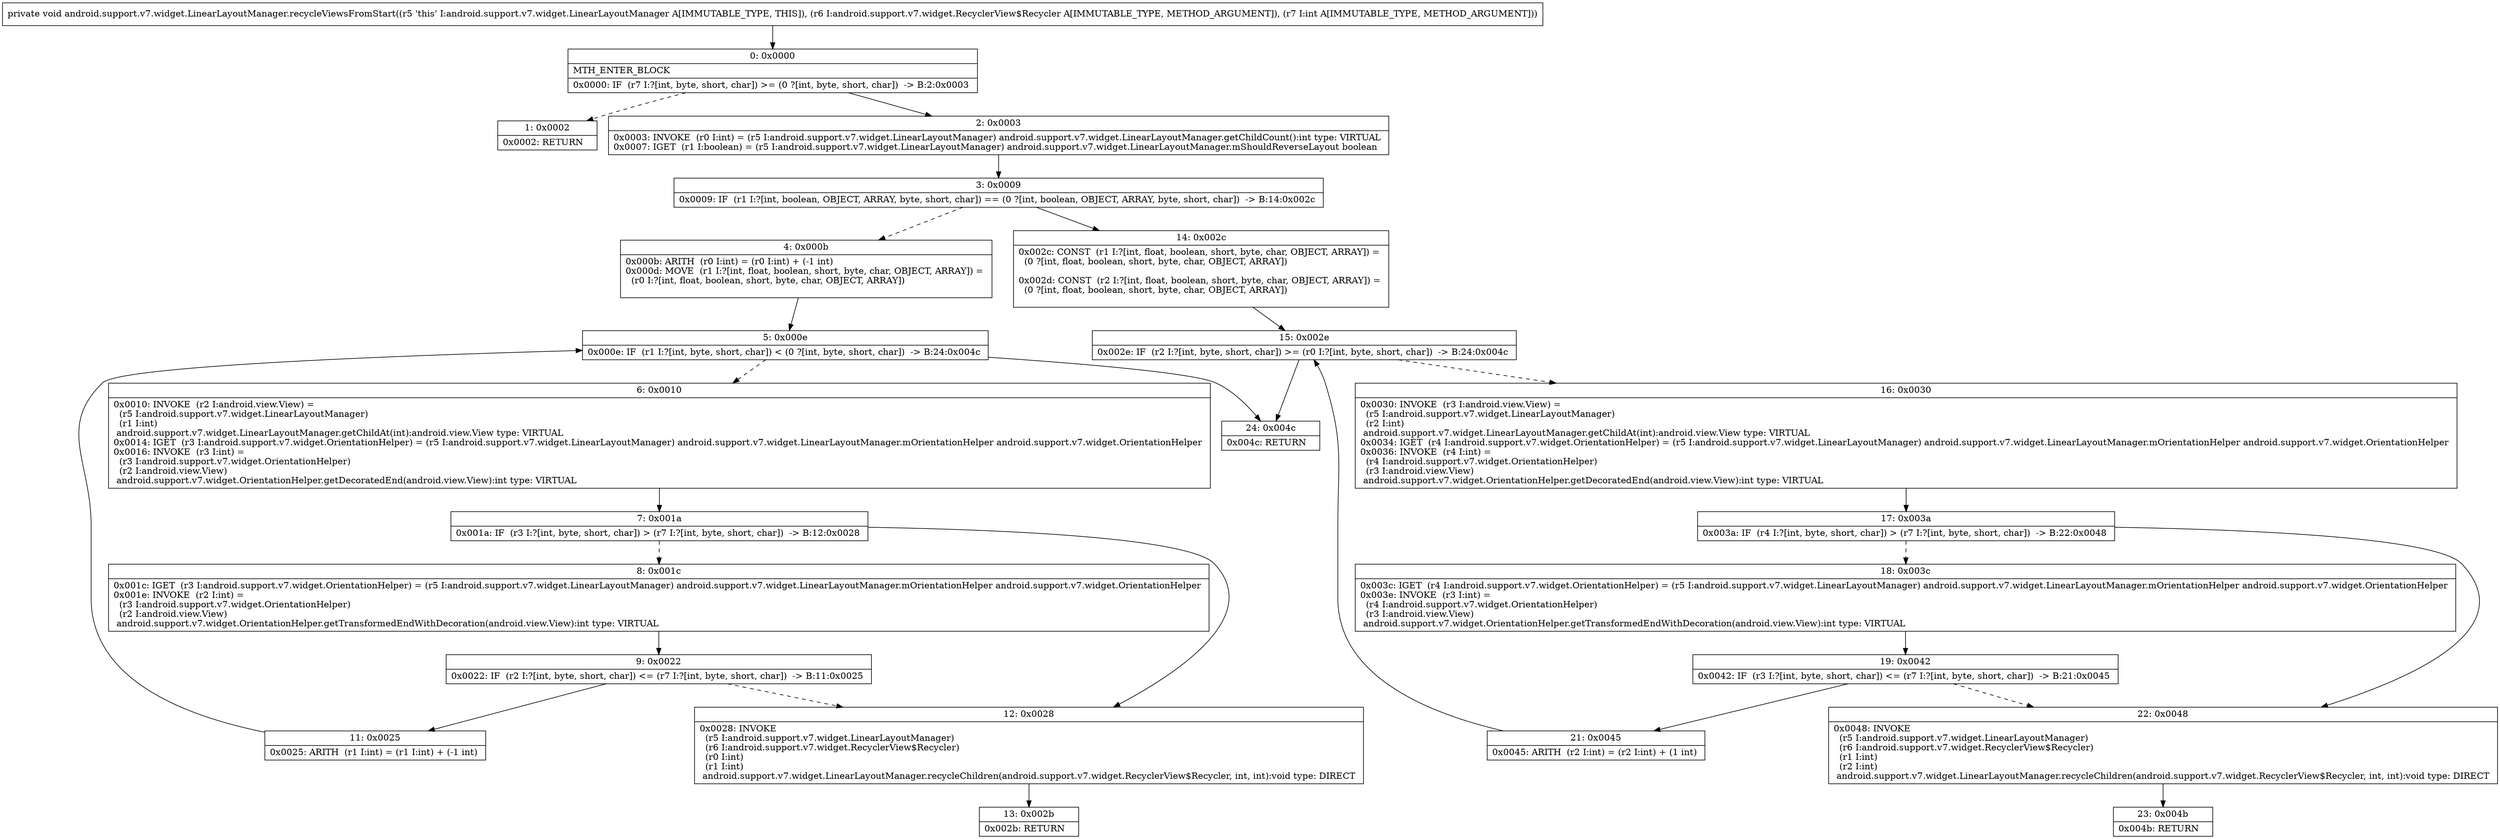 digraph "CFG forandroid.support.v7.widget.LinearLayoutManager.recycleViewsFromStart(Landroid\/support\/v7\/widget\/RecyclerView$Recycler;I)V" {
Node_0 [shape=record,label="{0\:\ 0x0000|MTH_ENTER_BLOCK\l|0x0000: IF  (r7 I:?[int, byte, short, char]) \>= (0 ?[int, byte, short, char])  \-\> B:2:0x0003 \l}"];
Node_1 [shape=record,label="{1\:\ 0x0002|0x0002: RETURN   \l}"];
Node_2 [shape=record,label="{2\:\ 0x0003|0x0003: INVOKE  (r0 I:int) = (r5 I:android.support.v7.widget.LinearLayoutManager) android.support.v7.widget.LinearLayoutManager.getChildCount():int type: VIRTUAL \l0x0007: IGET  (r1 I:boolean) = (r5 I:android.support.v7.widget.LinearLayoutManager) android.support.v7.widget.LinearLayoutManager.mShouldReverseLayout boolean \l}"];
Node_3 [shape=record,label="{3\:\ 0x0009|0x0009: IF  (r1 I:?[int, boolean, OBJECT, ARRAY, byte, short, char]) == (0 ?[int, boolean, OBJECT, ARRAY, byte, short, char])  \-\> B:14:0x002c \l}"];
Node_4 [shape=record,label="{4\:\ 0x000b|0x000b: ARITH  (r0 I:int) = (r0 I:int) + (\-1 int) \l0x000d: MOVE  (r1 I:?[int, float, boolean, short, byte, char, OBJECT, ARRAY]) = \l  (r0 I:?[int, float, boolean, short, byte, char, OBJECT, ARRAY])\l \l}"];
Node_5 [shape=record,label="{5\:\ 0x000e|0x000e: IF  (r1 I:?[int, byte, short, char]) \< (0 ?[int, byte, short, char])  \-\> B:24:0x004c \l}"];
Node_6 [shape=record,label="{6\:\ 0x0010|0x0010: INVOKE  (r2 I:android.view.View) = \l  (r5 I:android.support.v7.widget.LinearLayoutManager)\l  (r1 I:int)\l android.support.v7.widget.LinearLayoutManager.getChildAt(int):android.view.View type: VIRTUAL \l0x0014: IGET  (r3 I:android.support.v7.widget.OrientationHelper) = (r5 I:android.support.v7.widget.LinearLayoutManager) android.support.v7.widget.LinearLayoutManager.mOrientationHelper android.support.v7.widget.OrientationHelper \l0x0016: INVOKE  (r3 I:int) = \l  (r3 I:android.support.v7.widget.OrientationHelper)\l  (r2 I:android.view.View)\l android.support.v7.widget.OrientationHelper.getDecoratedEnd(android.view.View):int type: VIRTUAL \l}"];
Node_7 [shape=record,label="{7\:\ 0x001a|0x001a: IF  (r3 I:?[int, byte, short, char]) \> (r7 I:?[int, byte, short, char])  \-\> B:12:0x0028 \l}"];
Node_8 [shape=record,label="{8\:\ 0x001c|0x001c: IGET  (r3 I:android.support.v7.widget.OrientationHelper) = (r5 I:android.support.v7.widget.LinearLayoutManager) android.support.v7.widget.LinearLayoutManager.mOrientationHelper android.support.v7.widget.OrientationHelper \l0x001e: INVOKE  (r2 I:int) = \l  (r3 I:android.support.v7.widget.OrientationHelper)\l  (r2 I:android.view.View)\l android.support.v7.widget.OrientationHelper.getTransformedEndWithDecoration(android.view.View):int type: VIRTUAL \l}"];
Node_9 [shape=record,label="{9\:\ 0x0022|0x0022: IF  (r2 I:?[int, byte, short, char]) \<= (r7 I:?[int, byte, short, char])  \-\> B:11:0x0025 \l}"];
Node_11 [shape=record,label="{11\:\ 0x0025|0x0025: ARITH  (r1 I:int) = (r1 I:int) + (\-1 int) \l}"];
Node_12 [shape=record,label="{12\:\ 0x0028|0x0028: INVOKE  \l  (r5 I:android.support.v7.widget.LinearLayoutManager)\l  (r6 I:android.support.v7.widget.RecyclerView$Recycler)\l  (r0 I:int)\l  (r1 I:int)\l android.support.v7.widget.LinearLayoutManager.recycleChildren(android.support.v7.widget.RecyclerView$Recycler, int, int):void type: DIRECT \l}"];
Node_13 [shape=record,label="{13\:\ 0x002b|0x002b: RETURN   \l}"];
Node_14 [shape=record,label="{14\:\ 0x002c|0x002c: CONST  (r1 I:?[int, float, boolean, short, byte, char, OBJECT, ARRAY]) = \l  (0 ?[int, float, boolean, short, byte, char, OBJECT, ARRAY])\l \l0x002d: CONST  (r2 I:?[int, float, boolean, short, byte, char, OBJECT, ARRAY]) = \l  (0 ?[int, float, boolean, short, byte, char, OBJECT, ARRAY])\l \l}"];
Node_15 [shape=record,label="{15\:\ 0x002e|0x002e: IF  (r2 I:?[int, byte, short, char]) \>= (r0 I:?[int, byte, short, char])  \-\> B:24:0x004c \l}"];
Node_16 [shape=record,label="{16\:\ 0x0030|0x0030: INVOKE  (r3 I:android.view.View) = \l  (r5 I:android.support.v7.widget.LinearLayoutManager)\l  (r2 I:int)\l android.support.v7.widget.LinearLayoutManager.getChildAt(int):android.view.View type: VIRTUAL \l0x0034: IGET  (r4 I:android.support.v7.widget.OrientationHelper) = (r5 I:android.support.v7.widget.LinearLayoutManager) android.support.v7.widget.LinearLayoutManager.mOrientationHelper android.support.v7.widget.OrientationHelper \l0x0036: INVOKE  (r4 I:int) = \l  (r4 I:android.support.v7.widget.OrientationHelper)\l  (r3 I:android.view.View)\l android.support.v7.widget.OrientationHelper.getDecoratedEnd(android.view.View):int type: VIRTUAL \l}"];
Node_17 [shape=record,label="{17\:\ 0x003a|0x003a: IF  (r4 I:?[int, byte, short, char]) \> (r7 I:?[int, byte, short, char])  \-\> B:22:0x0048 \l}"];
Node_18 [shape=record,label="{18\:\ 0x003c|0x003c: IGET  (r4 I:android.support.v7.widget.OrientationHelper) = (r5 I:android.support.v7.widget.LinearLayoutManager) android.support.v7.widget.LinearLayoutManager.mOrientationHelper android.support.v7.widget.OrientationHelper \l0x003e: INVOKE  (r3 I:int) = \l  (r4 I:android.support.v7.widget.OrientationHelper)\l  (r3 I:android.view.View)\l android.support.v7.widget.OrientationHelper.getTransformedEndWithDecoration(android.view.View):int type: VIRTUAL \l}"];
Node_19 [shape=record,label="{19\:\ 0x0042|0x0042: IF  (r3 I:?[int, byte, short, char]) \<= (r7 I:?[int, byte, short, char])  \-\> B:21:0x0045 \l}"];
Node_21 [shape=record,label="{21\:\ 0x0045|0x0045: ARITH  (r2 I:int) = (r2 I:int) + (1 int) \l}"];
Node_22 [shape=record,label="{22\:\ 0x0048|0x0048: INVOKE  \l  (r5 I:android.support.v7.widget.LinearLayoutManager)\l  (r6 I:android.support.v7.widget.RecyclerView$Recycler)\l  (r1 I:int)\l  (r2 I:int)\l android.support.v7.widget.LinearLayoutManager.recycleChildren(android.support.v7.widget.RecyclerView$Recycler, int, int):void type: DIRECT \l}"];
Node_23 [shape=record,label="{23\:\ 0x004b|0x004b: RETURN   \l}"];
Node_24 [shape=record,label="{24\:\ 0x004c|0x004c: RETURN   \l}"];
MethodNode[shape=record,label="{private void android.support.v7.widget.LinearLayoutManager.recycleViewsFromStart((r5 'this' I:android.support.v7.widget.LinearLayoutManager A[IMMUTABLE_TYPE, THIS]), (r6 I:android.support.v7.widget.RecyclerView$Recycler A[IMMUTABLE_TYPE, METHOD_ARGUMENT]), (r7 I:int A[IMMUTABLE_TYPE, METHOD_ARGUMENT])) }"];
MethodNode -> Node_0;
Node_0 -> Node_1[style=dashed];
Node_0 -> Node_2;
Node_2 -> Node_3;
Node_3 -> Node_4[style=dashed];
Node_3 -> Node_14;
Node_4 -> Node_5;
Node_5 -> Node_6[style=dashed];
Node_5 -> Node_24;
Node_6 -> Node_7;
Node_7 -> Node_8[style=dashed];
Node_7 -> Node_12;
Node_8 -> Node_9;
Node_9 -> Node_11;
Node_9 -> Node_12[style=dashed];
Node_11 -> Node_5;
Node_12 -> Node_13;
Node_14 -> Node_15;
Node_15 -> Node_16[style=dashed];
Node_15 -> Node_24;
Node_16 -> Node_17;
Node_17 -> Node_18[style=dashed];
Node_17 -> Node_22;
Node_18 -> Node_19;
Node_19 -> Node_21;
Node_19 -> Node_22[style=dashed];
Node_21 -> Node_15;
Node_22 -> Node_23;
}

